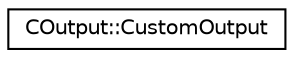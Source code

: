 digraph "Graphical Class Hierarchy"
{
 // LATEX_PDF_SIZE
  edge [fontname="Helvetica",fontsize="10",labelfontname="Helvetica",labelfontsize="10"];
  node [fontname="Helvetica",fontsize="10",shape=record];
  rankdir="LR";
  Node0 [label="COutput::CustomOutput",height=0.2,width=0.4,color="black", fillcolor="white", style="filled",URL="$structCOutput_1_1CustomOutput.html",tooltip="Struct to hold a parsed custom output function."];
}
